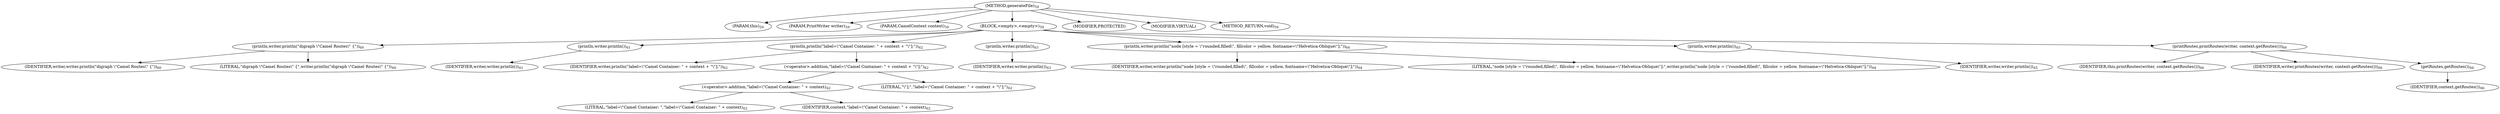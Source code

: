 digraph "generateFile" {  
"79" [label = <(METHOD,generateFile)<SUB>59</SUB>> ]
"10" [label = <(PARAM,this)<SUB>59</SUB>> ]
"80" [label = <(PARAM,PrintWriter writer)<SUB>59</SUB>> ]
"81" [label = <(PARAM,CamelContext context)<SUB>59</SUB>> ]
"82" [label = <(BLOCK,&lt;empty&gt;,&lt;empty&gt;)<SUB>59</SUB>> ]
"83" [label = <(println,writer.println(&quot;digraph \&quot;Camel Routes\&quot; {&quot;))<SUB>60</SUB>> ]
"84" [label = <(IDENTIFIER,writer,writer.println(&quot;digraph \&quot;Camel Routes\&quot; {&quot;))<SUB>60</SUB>> ]
"85" [label = <(LITERAL,&quot;digraph \&quot;Camel Routes\&quot; {&quot;,writer.println(&quot;digraph \&quot;Camel Routes\&quot; {&quot;))<SUB>60</SUB>> ]
"86" [label = <(println,writer.println())<SUB>61</SUB>> ]
"87" [label = <(IDENTIFIER,writer,writer.println())<SUB>61</SUB>> ]
"88" [label = <(println,println(&quot;label=\&quot;Camel Container: &quot; + context + &quot;\&quot;];&quot;))<SUB>62</SUB>> ]
"89" [label = <(IDENTIFIER,writer,println(&quot;label=\&quot;Camel Container: &quot; + context + &quot;\&quot;];&quot;))<SUB>62</SUB>> ]
"90" [label = <(&lt;operator&gt;.addition,&quot;label=\&quot;Camel Container: &quot; + context + &quot;\&quot;];&quot;)<SUB>62</SUB>> ]
"91" [label = <(&lt;operator&gt;.addition,&quot;label=\&quot;Camel Container: &quot; + context)<SUB>62</SUB>> ]
"92" [label = <(LITERAL,&quot;label=\&quot;Camel Container: &quot;,&quot;label=\&quot;Camel Container: &quot; + context)<SUB>62</SUB>> ]
"93" [label = <(IDENTIFIER,context,&quot;label=\&quot;Camel Container: &quot; + context)<SUB>62</SUB>> ]
"94" [label = <(LITERAL,&quot;\&quot;];&quot;,&quot;label=\&quot;Camel Container: &quot; + context + &quot;\&quot;];&quot;)<SUB>62</SUB>> ]
"95" [label = <(println,writer.println())<SUB>63</SUB>> ]
"96" [label = <(IDENTIFIER,writer,writer.println())<SUB>63</SUB>> ]
"97" [label = <(println,writer.println(&quot;node [style = \&quot;rounded,filled\&quot;, fillcolor = yellow, fontname=\&quot;Helvetica-Oblique\&quot;];&quot;))<SUB>64</SUB>> ]
"98" [label = <(IDENTIFIER,writer,writer.println(&quot;node [style = \&quot;rounded,filled\&quot;, fillcolor = yellow, fontname=\&quot;Helvetica-Oblique\&quot;];&quot;))<SUB>64</SUB>> ]
"99" [label = <(LITERAL,&quot;node [style = \&quot;rounded,filled\&quot;, fillcolor = yellow, fontname=\&quot;Helvetica-Oblique\&quot;];&quot;,writer.println(&quot;node [style = \&quot;rounded,filled\&quot;, fillcolor = yellow, fontname=\&quot;Helvetica-Oblique\&quot;];&quot;))<SUB>64</SUB>> ]
"100" [label = <(println,writer.println())<SUB>65</SUB>> ]
"101" [label = <(IDENTIFIER,writer,writer.println())<SUB>65</SUB>> ]
"102" [label = <(printRoutes,printRoutes(writer, context.getRoutes()))<SUB>66</SUB>> ]
"9" [label = <(IDENTIFIER,this,printRoutes(writer, context.getRoutes()))<SUB>66</SUB>> ]
"103" [label = <(IDENTIFIER,writer,printRoutes(writer, context.getRoutes()))<SUB>66</SUB>> ]
"104" [label = <(getRoutes,getRoutes())<SUB>66</SUB>> ]
"105" [label = <(IDENTIFIER,context,getRoutes())<SUB>66</SUB>> ]
"106" [label = <(MODIFIER,PROTECTED)> ]
"107" [label = <(MODIFIER,VIRTUAL)> ]
"108" [label = <(METHOD_RETURN,void)<SUB>59</SUB>> ]
  "79" -> "10" 
  "79" -> "80" 
  "79" -> "81" 
  "79" -> "82" 
  "79" -> "106" 
  "79" -> "107" 
  "79" -> "108" 
  "82" -> "83" 
  "82" -> "86" 
  "82" -> "88" 
  "82" -> "95" 
  "82" -> "97" 
  "82" -> "100" 
  "82" -> "102" 
  "83" -> "84" 
  "83" -> "85" 
  "86" -> "87" 
  "88" -> "89" 
  "88" -> "90" 
  "90" -> "91" 
  "90" -> "94" 
  "91" -> "92" 
  "91" -> "93" 
  "95" -> "96" 
  "97" -> "98" 
  "97" -> "99" 
  "100" -> "101" 
  "102" -> "9" 
  "102" -> "103" 
  "102" -> "104" 
  "104" -> "105" 
}
